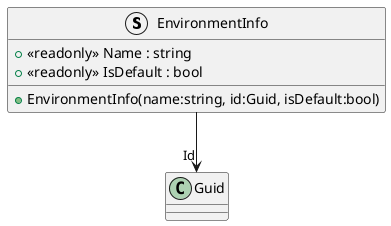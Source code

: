 @startuml
struct EnvironmentInfo {
    + <<readonly>> Name : string
    + <<readonly>> IsDefault : bool
    + EnvironmentInfo(name:string, id:Guid, isDefault:bool)
}
EnvironmentInfo --> "Id" Guid
@enduml
